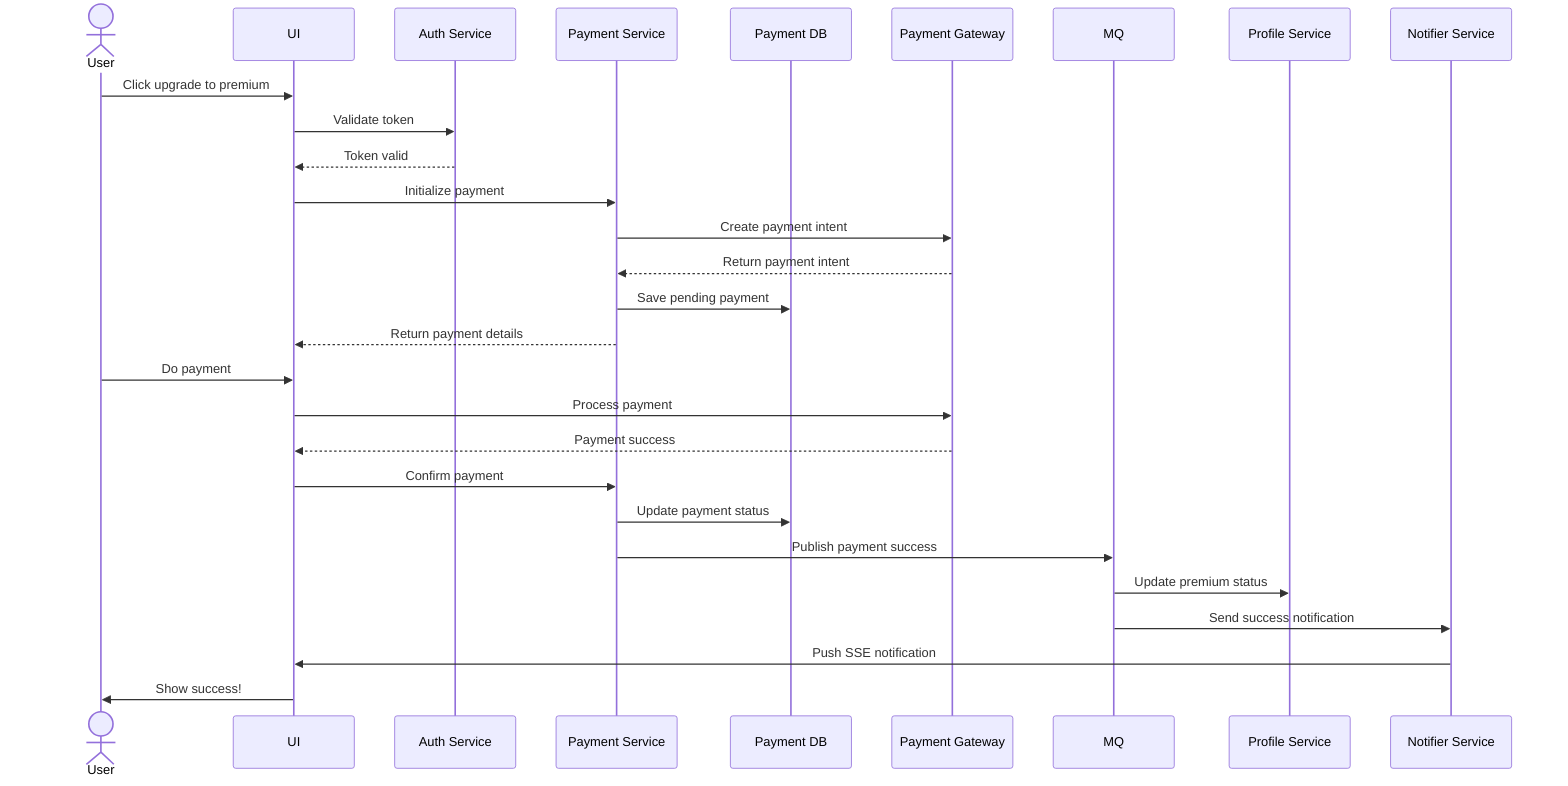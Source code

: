 sequenceDiagram
   actor User
   participant UI
   participant Auth Service
   participant Payment Service
   participant Payment DB
   participant Payment Gateway
   participant MQ
   participant Profile Service
   participant Notifier Service

   User->>UI: Click upgrade to premium
   UI->>Auth Service: Validate token
   Auth Service-->>UI: Token valid

   UI->>Payment Service: Initialize payment
   Payment Service->>Payment Gateway: Create payment intent
   Payment Gateway-->>Payment Service: Return payment intent
   Payment Service->>Payment DB: Save pending payment
   Payment Service-->>UI: Return payment details

   User->>UI: Do payment
   UI->>Payment Gateway: Process payment
   Payment Gateway-->>UI: Payment success
   
   UI->>Payment Service: Confirm payment
   Payment Service->>Payment DB: Update payment status
   Payment Service->>MQ: Publish payment success
   
   MQ->>Profile Service: Update premium status
   MQ->>Notifier Service: Send success notification
   Notifier Service->>UI: Push SSE notification
   UI->>User: Show success!